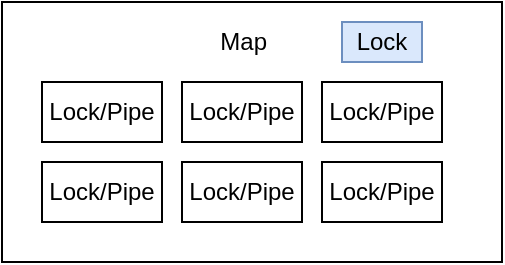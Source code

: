 <mxfile version="14.9.7" type="device"><diagram id="fsiU0Xyrr1vwXa9a-LNy" name="第 1 页"><mxGraphModel dx="756" dy="467" grid="1" gridSize="10" guides="1" tooltips="1" connect="1" arrows="1" fold="1" page="1" pageScale="1" pageWidth="827" pageHeight="1169" math="0" shadow="0"><root><mxCell id="0"/><mxCell id="1" parent="0"/><mxCell id="YrZJrm9puQq_18hABuBA-1" value="" style="rounded=0;whiteSpace=wrap;html=1;" vertex="1" parent="1"><mxGeometry x="70" y="40" width="250" height="130" as="geometry"/></mxCell><mxCell id="YrZJrm9puQq_18hABuBA-2" value="Map&amp;nbsp;" style="text;html=1;strokeColor=none;fillColor=none;align=center;verticalAlign=middle;whiteSpace=wrap;rounded=0;" vertex="1" parent="1"><mxGeometry x="160" y="50" width="65" height="20" as="geometry"/></mxCell><mxCell id="YrZJrm9puQq_18hABuBA-3" value="Lock/Pipe" style="rounded=0;whiteSpace=wrap;html=1;" vertex="1" parent="1"><mxGeometry x="90" y="80" width="60" height="30" as="geometry"/></mxCell><mxCell id="YrZJrm9puQq_18hABuBA-4" value="Lock/Pipe" style="rounded=0;whiteSpace=wrap;html=1;" vertex="1" parent="1"><mxGeometry x="160" y="80" width="60" height="30" as="geometry"/></mxCell><mxCell id="YrZJrm9puQq_18hABuBA-5" value="Lock/Pipe" style="rounded=0;whiteSpace=wrap;html=1;" vertex="1" parent="1"><mxGeometry x="230" y="80" width="60" height="30" as="geometry"/></mxCell><mxCell id="YrZJrm9puQq_18hABuBA-6" value="Lock/Pipe" style="rounded=0;whiteSpace=wrap;html=1;" vertex="1" parent="1"><mxGeometry x="90" y="120" width="60" height="30" as="geometry"/></mxCell><mxCell id="YrZJrm9puQq_18hABuBA-7" value="Lock/Pipe" style="rounded=0;whiteSpace=wrap;html=1;" vertex="1" parent="1"><mxGeometry x="160" y="120" width="60" height="30" as="geometry"/></mxCell><mxCell id="YrZJrm9puQq_18hABuBA-8" value="Lock/Pipe" style="rounded=0;whiteSpace=wrap;html=1;" vertex="1" parent="1"><mxGeometry x="230" y="120" width="60" height="30" as="geometry"/></mxCell><mxCell id="YrZJrm9puQq_18hABuBA-17" value="Lock" style="text;html=1;strokeColor=#6c8ebf;fillColor=#dae8fc;align=center;verticalAlign=middle;whiteSpace=wrap;rounded=0;" vertex="1" parent="1"><mxGeometry x="240" y="50" width="40" height="20" as="geometry"/></mxCell></root></mxGraphModel></diagram></mxfile>